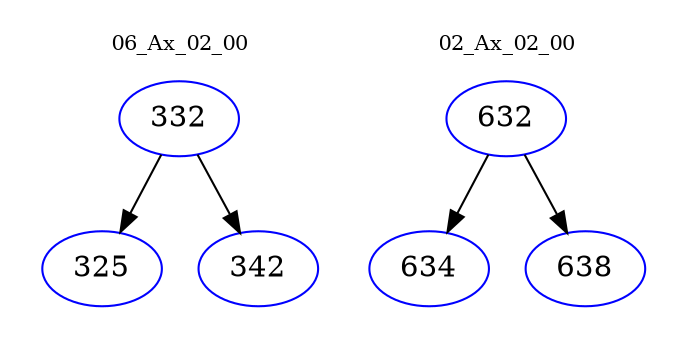 digraph{
subgraph cluster_0 {
color = white
label = "06_Ax_02_00";
fontsize=10;
T0_332 [label="332", color="blue"]
T0_332 -> T0_325 [color="black"]
T0_325 [label="325", color="blue"]
T0_332 -> T0_342 [color="black"]
T0_342 [label="342", color="blue"]
}
subgraph cluster_1 {
color = white
label = "02_Ax_02_00";
fontsize=10;
T1_632 [label="632", color="blue"]
T1_632 -> T1_634 [color="black"]
T1_634 [label="634", color="blue"]
T1_632 -> T1_638 [color="black"]
T1_638 [label="638", color="blue"]
}
}
